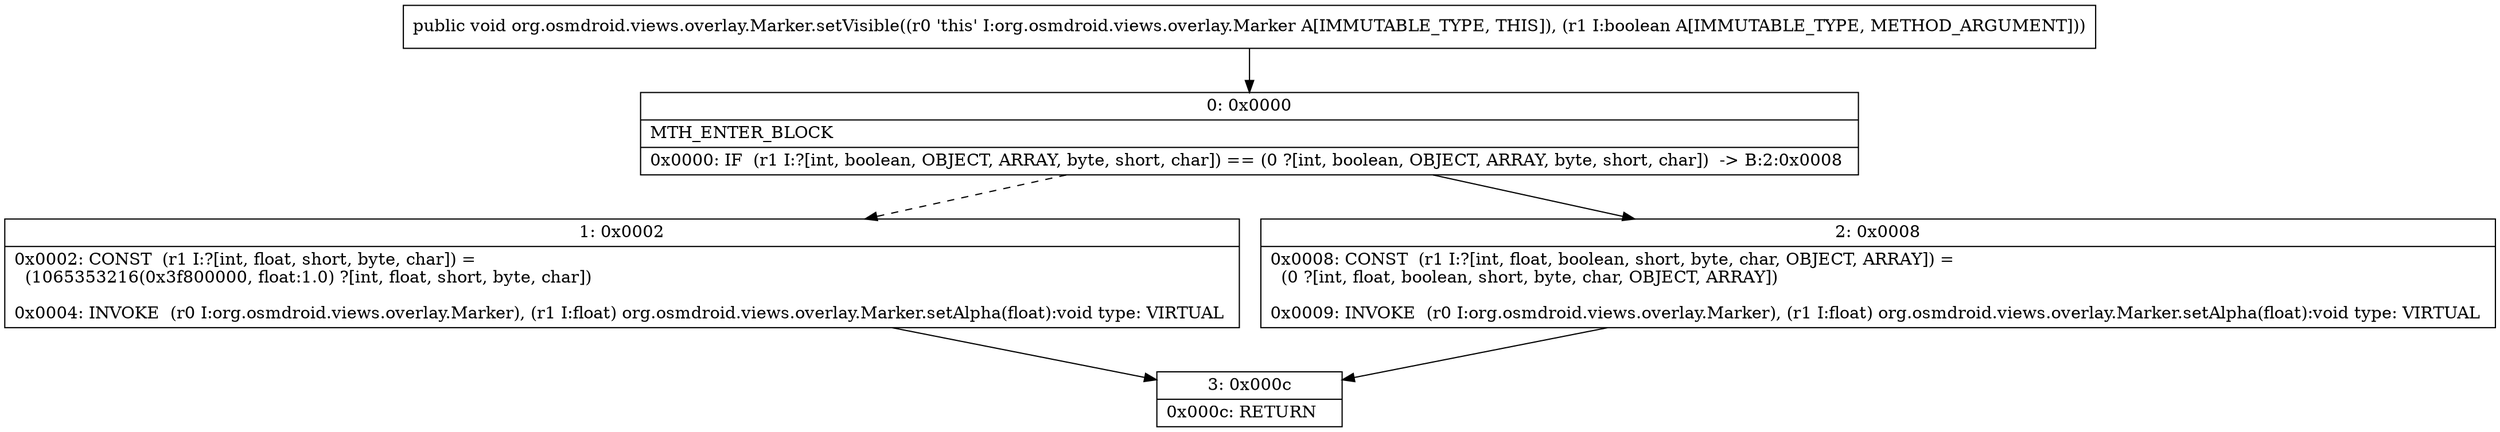digraph "CFG fororg.osmdroid.views.overlay.Marker.setVisible(Z)V" {
Node_0 [shape=record,label="{0\:\ 0x0000|MTH_ENTER_BLOCK\l|0x0000: IF  (r1 I:?[int, boolean, OBJECT, ARRAY, byte, short, char]) == (0 ?[int, boolean, OBJECT, ARRAY, byte, short, char])  \-\> B:2:0x0008 \l}"];
Node_1 [shape=record,label="{1\:\ 0x0002|0x0002: CONST  (r1 I:?[int, float, short, byte, char]) = \l  (1065353216(0x3f800000, float:1.0) ?[int, float, short, byte, char])\l \l0x0004: INVOKE  (r0 I:org.osmdroid.views.overlay.Marker), (r1 I:float) org.osmdroid.views.overlay.Marker.setAlpha(float):void type: VIRTUAL \l}"];
Node_2 [shape=record,label="{2\:\ 0x0008|0x0008: CONST  (r1 I:?[int, float, boolean, short, byte, char, OBJECT, ARRAY]) = \l  (0 ?[int, float, boolean, short, byte, char, OBJECT, ARRAY])\l \l0x0009: INVOKE  (r0 I:org.osmdroid.views.overlay.Marker), (r1 I:float) org.osmdroid.views.overlay.Marker.setAlpha(float):void type: VIRTUAL \l}"];
Node_3 [shape=record,label="{3\:\ 0x000c|0x000c: RETURN   \l}"];
MethodNode[shape=record,label="{public void org.osmdroid.views.overlay.Marker.setVisible((r0 'this' I:org.osmdroid.views.overlay.Marker A[IMMUTABLE_TYPE, THIS]), (r1 I:boolean A[IMMUTABLE_TYPE, METHOD_ARGUMENT])) }"];
MethodNode -> Node_0;
Node_0 -> Node_1[style=dashed];
Node_0 -> Node_2;
Node_1 -> Node_3;
Node_2 -> Node_3;
}


